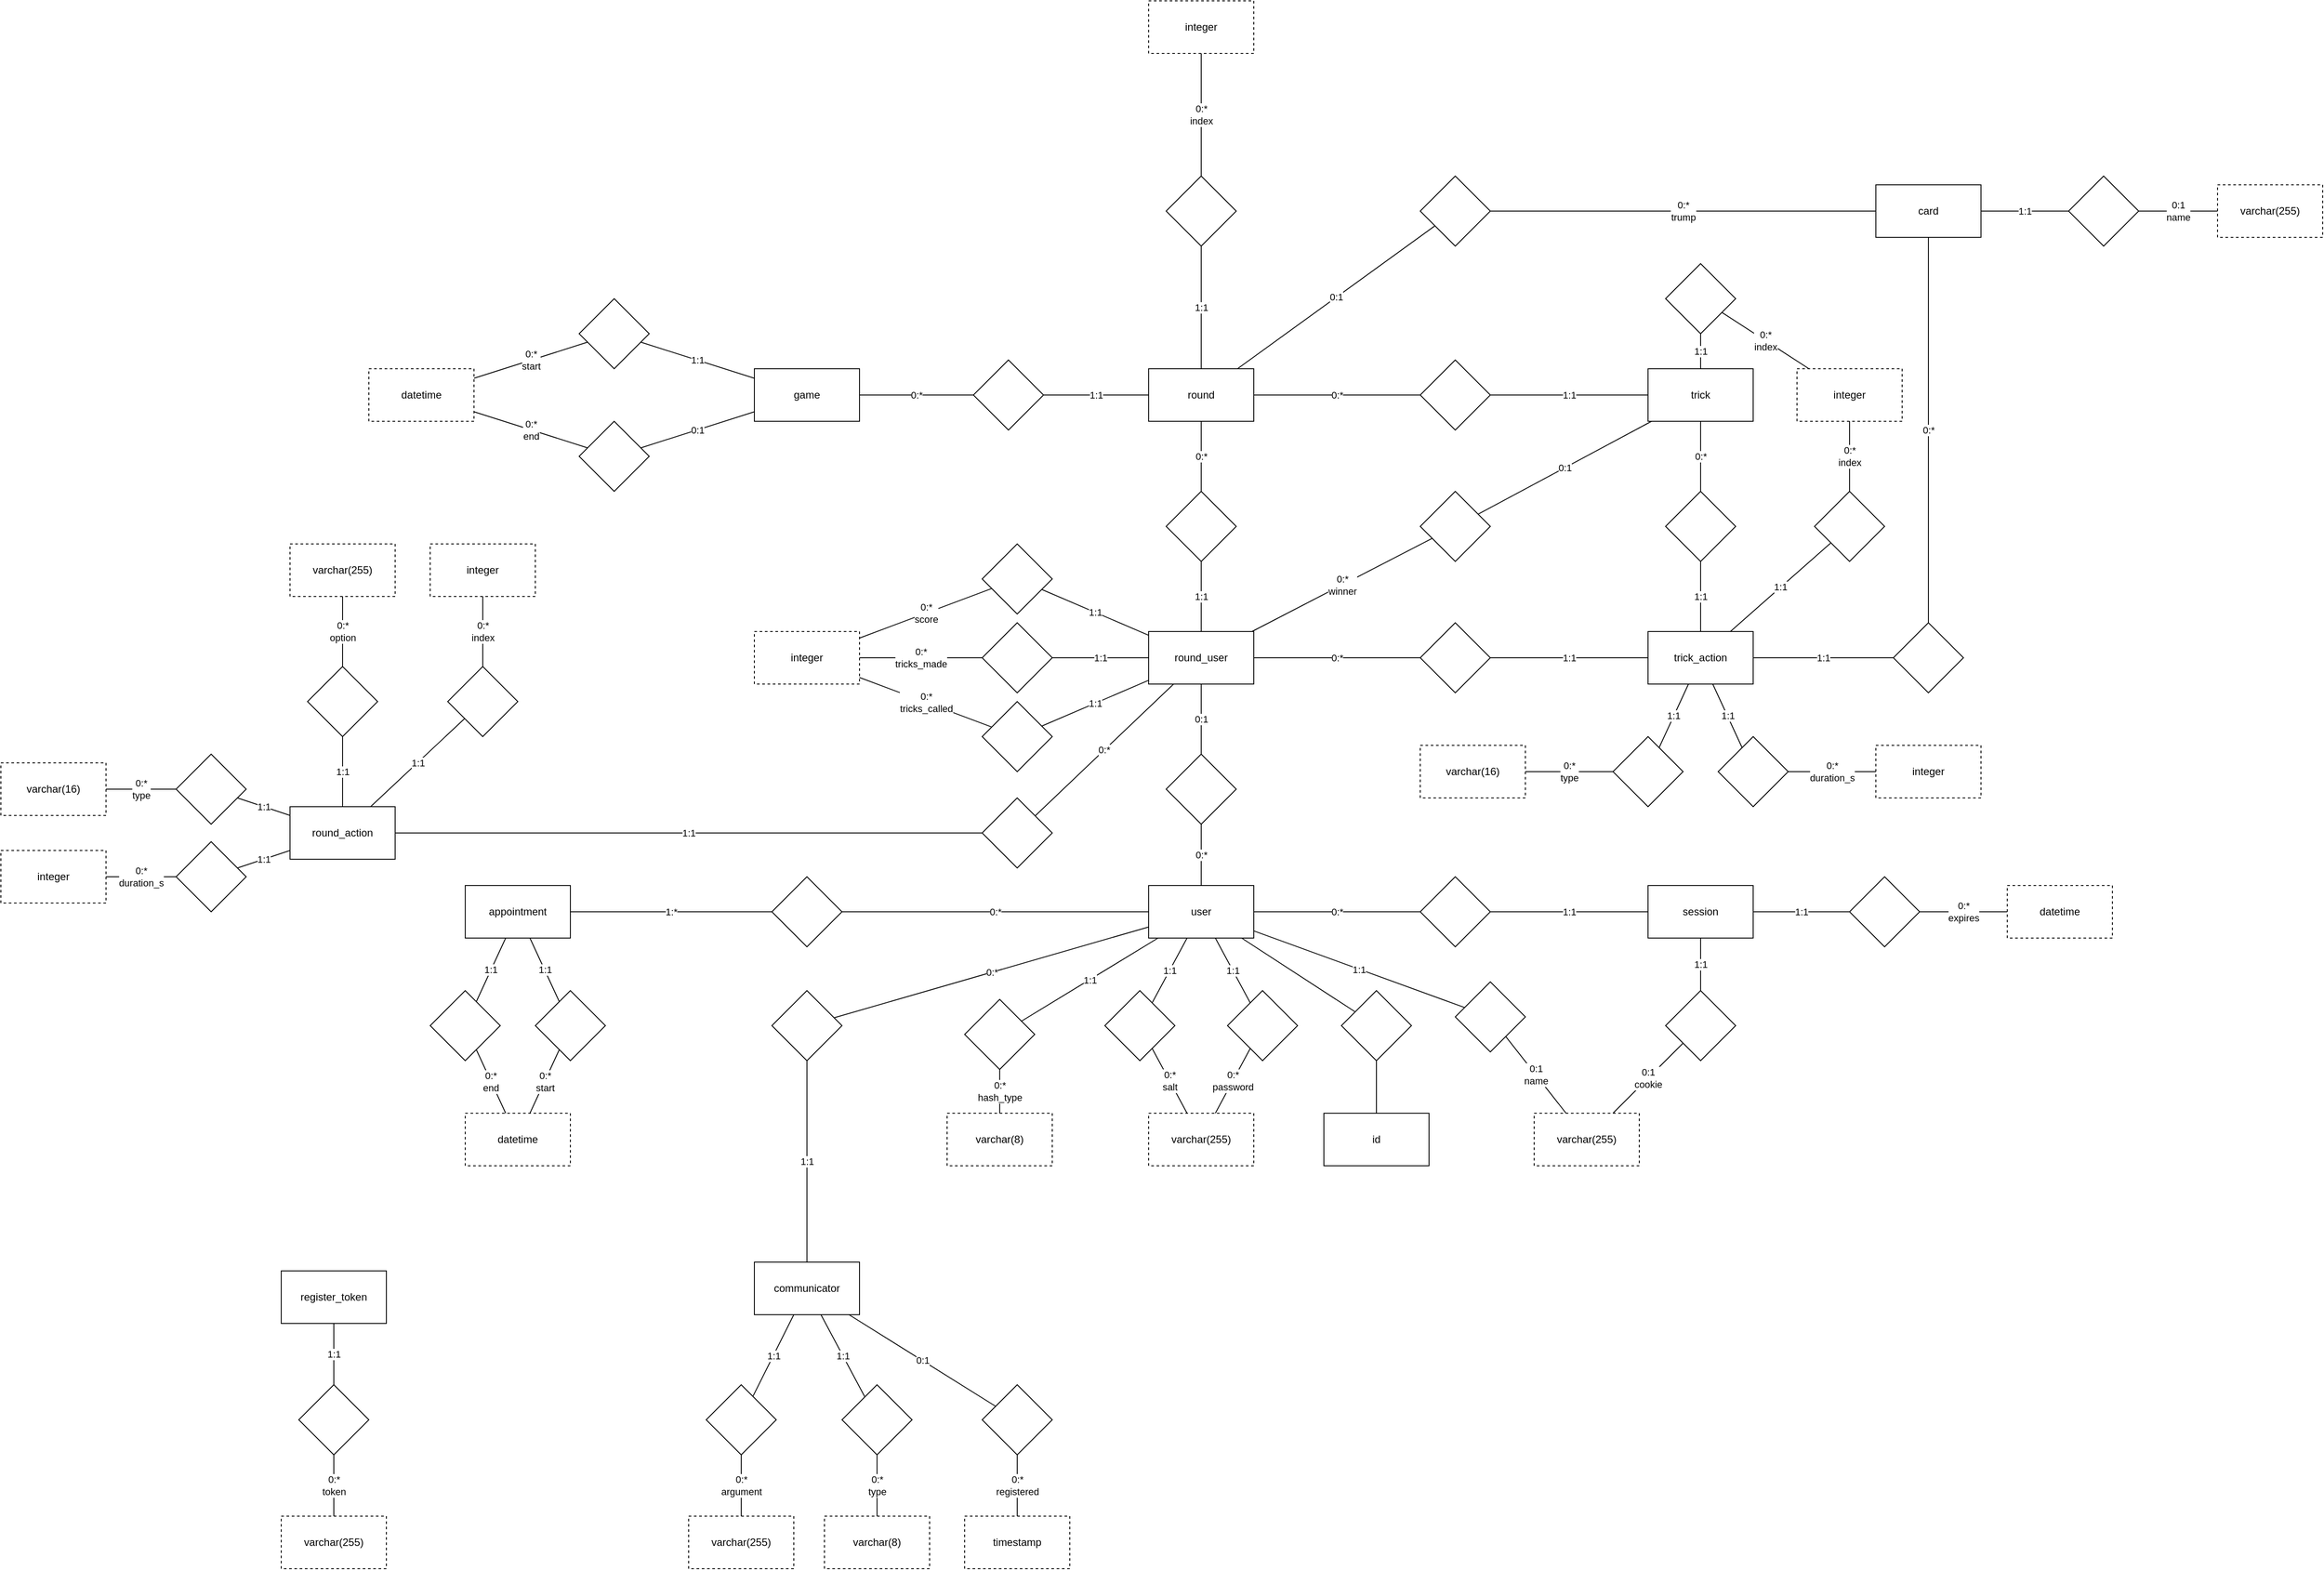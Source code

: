 <mxfile version="14.7.0" type="device"><diagram id="gLV2k05QWt9uDm-RTJr3" name="Page-1"><mxGraphModel dx="3122" dy="1945" grid="1" gridSize="10" guides="1" tooltips="1" connect="1" arrows="1" fold="1" page="1" pageScale="1" pageWidth="850" pageHeight="1100" math="0" shadow="0"><root><mxCell id="0"/><mxCell id="1" parent="0"/><mxCell id="MP7L0whJJJM2rDR0K417-1" value="user" style="rounded=0;whiteSpace=wrap;html=1;" parent="1" vertex="1"><mxGeometry x="100" y="200" width="120" height="60" as="geometry"/></mxCell><mxCell id="MP7L0whJJJM2rDR0K417-2" value="id" style="rounded=0;whiteSpace=wrap;html=1;" parent="1" vertex="1"><mxGeometry x="300" y="460" width="120" height="60" as="geometry"/></mxCell><mxCell id="MP7L0whJJJM2rDR0K417-4" style="rounded=0;orthogonalLoop=1;jettySize=auto;html=1;endArrow=none;endFill=0;" parent="1" source="MP7L0whJJJM2rDR0K417-3" target="MP7L0whJJJM2rDR0K417-1" edge="1"><mxGeometry relative="1" as="geometry"/></mxCell><mxCell id="MP7L0whJJJM2rDR0K417-5" style="edgeStyle=none;rounded=0;orthogonalLoop=1;jettySize=auto;html=1;endArrow=none;endFill=0;" parent="1" source="MP7L0whJJJM2rDR0K417-3" target="MP7L0whJJJM2rDR0K417-2" edge="1"><mxGeometry relative="1" as="geometry"/></mxCell><mxCell id="MP7L0whJJJM2rDR0K417-3" value="" style="rhombus;whiteSpace=wrap;html=1;" parent="1" vertex="1"><mxGeometry x="320" y="320" width="80" height="80" as="geometry"/></mxCell><mxCell id="MP7L0whJJJM2rDR0K417-6" value="varchar(255)" style="rounded=0;whiteSpace=wrap;html=1;dashed=1;" parent="1" vertex="1"><mxGeometry x="540" y="460" width="120" height="60" as="geometry"/></mxCell><mxCell id="MP7L0whJJJM2rDR0K417-8" value="1:1" style="edgeStyle=none;rounded=0;orthogonalLoop=1;jettySize=auto;html=1;endArrow=none;endFill=0;" parent="1" source="MP7L0whJJJM2rDR0K417-7" target="MP7L0whJJJM2rDR0K417-1" edge="1"><mxGeometry relative="1" as="geometry"/></mxCell><mxCell id="MP7L0whJJJM2rDR0K417-9" value="0:1&lt;br&gt;name" style="edgeStyle=none;rounded=0;orthogonalLoop=1;jettySize=auto;html=1;endArrow=none;endFill=0;" parent="1" source="MP7L0whJJJM2rDR0K417-7" target="MP7L0whJJJM2rDR0K417-6" edge="1"><mxGeometry relative="1" as="geometry"/></mxCell><mxCell id="MP7L0whJJJM2rDR0K417-7" value="" style="rhombus;whiteSpace=wrap;html=1;" parent="1" vertex="1"><mxGeometry x="450" y="310" width="80" height="80" as="geometry"/></mxCell><mxCell id="MP7L0whJJJM2rDR0K417-16" value="0:*&lt;br&gt;salt" style="edgeStyle=none;rounded=0;orthogonalLoop=1;jettySize=auto;html=1;endArrow=none;endFill=0;" parent="1" source="MP7L0whJJJM2rDR0K417-12" target="MP7L0whJJJM2rDR0K417-14" edge="1"><mxGeometry relative="1" as="geometry"/></mxCell><mxCell id="MP7L0whJJJM2rDR0K417-17" value="1:1" style="edgeStyle=none;rounded=0;orthogonalLoop=1;jettySize=auto;html=1;endArrow=none;endFill=0;" parent="1" source="MP7L0whJJJM2rDR0K417-12" target="MP7L0whJJJM2rDR0K417-1" edge="1"><mxGeometry relative="1" as="geometry"/></mxCell><mxCell id="MP7L0whJJJM2rDR0K417-12" value="" style="rhombus;whiteSpace=wrap;html=1;" parent="1" vertex="1"><mxGeometry x="50" y="320" width="80" height="80" as="geometry"/></mxCell><mxCell id="MP7L0whJJJM2rDR0K417-15" value="0:*&lt;br&gt;password" style="edgeStyle=none;rounded=0;orthogonalLoop=1;jettySize=auto;html=1;endArrow=none;endFill=0;" parent="1" source="MP7L0whJJJM2rDR0K417-13" target="MP7L0whJJJM2rDR0K417-14" edge="1"><mxGeometry relative="1" as="geometry"/></mxCell><mxCell id="MP7L0whJJJM2rDR0K417-19" value="1:1" style="edgeStyle=none;rounded=0;orthogonalLoop=1;jettySize=auto;html=1;endArrow=none;endFill=0;" parent="1" source="MP7L0whJJJM2rDR0K417-13" target="MP7L0whJJJM2rDR0K417-1" edge="1"><mxGeometry relative="1" as="geometry"/></mxCell><mxCell id="MP7L0whJJJM2rDR0K417-13" value="" style="rhombus;whiteSpace=wrap;html=1;" parent="1" vertex="1"><mxGeometry x="190" y="320" width="80" height="80" as="geometry"/></mxCell><mxCell id="MP7L0whJJJM2rDR0K417-14" value="varchar(255)" style="rounded=0;whiteSpace=wrap;html=1;dashed=1;" parent="1" vertex="1"><mxGeometry x="100" y="460" width="120" height="60" as="geometry"/></mxCell><mxCell id="MP7L0whJJJM2rDR0K417-20" value="varchar(8)" style="rounded=0;whiteSpace=wrap;html=1;dashed=1;" parent="1" vertex="1"><mxGeometry x="-130" y="460" width="120" height="60" as="geometry"/></mxCell><mxCell id="MP7L0whJJJM2rDR0K417-22" value="1:1" style="edgeStyle=none;rounded=0;orthogonalLoop=1;jettySize=auto;html=1;endArrow=none;endFill=0;" parent="1" source="MP7L0whJJJM2rDR0K417-21" target="MP7L0whJJJM2rDR0K417-1" edge="1"><mxGeometry relative="1" as="geometry"/></mxCell><mxCell id="MP7L0whJJJM2rDR0K417-23" value="0:*&lt;br&gt;hash_type" style="edgeStyle=none;rounded=0;orthogonalLoop=1;jettySize=auto;html=1;endArrow=none;endFill=0;" parent="1" source="MP7L0whJJJM2rDR0K417-21" target="MP7L0whJJJM2rDR0K417-20" edge="1"><mxGeometry relative="1" as="geometry"/></mxCell><mxCell id="MP7L0whJJJM2rDR0K417-21" value="" style="rhombus;whiteSpace=wrap;html=1;" parent="1" vertex="1"><mxGeometry x="-110" y="330" width="80" height="80" as="geometry"/></mxCell><mxCell id="MP7L0whJJJM2rDR0K417-24" value="session" style="rounded=0;whiteSpace=wrap;html=1;" parent="1" vertex="1"><mxGeometry x="670" y="200" width="120" height="60" as="geometry"/></mxCell><mxCell id="MP7L0whJJJM2rDR0K417-27" value="0:1&lt;br&gt;cookie" style="edgeStyle=none;rounded=0;orthogonalLoop=1;jettySize=auto;html=1;endArrow=none;endFill=0;" parent="1" source="MP7L0whJJJM2rDR0K417-26" target="MP7L0whJJJM2rDR0K417-6" edge="1"><mxGeometry relative="1" as="geometry"><mxPoint x="730" y="460" as="targetPoint"/></mxGeometry></mxCell><mxCell id="MP7L0whJJJM2rDR0K417-28" value="1:1" style="edgeStyle=none;rounded=0;orthogonalLoop=1;jettySize=auto;html=1;endArrow=none;endFill=0;" parent="1" source="MP7L0whJJJM2rDR0K417-26" target="MP7L0whJJJM2rDR0K417-24" edge="1"><mxGeometry relative="1" as="geometry"/></mxCell><mxCell id="MP7L0whJJJM2rDR0K417-26" value="" style="rhombus;whiteSpace=wrap;html=1;" parent="1" vertex="1"><mxGeometry x="690" y="320" width="80" height="80" as="geometry"/></mxCell><mxCell id="MP7L0whJJJM2rDR0K417-30" value="1:1" style="edgeStyle=none;rounded=0;orthogonalLoop=1;jettySize=auto;html=1;endArrow=none;endFill=0;" parent="1" source="MP7L0whJJJM2rDR0K417-29" target="MP7L0whJJJM2rDR0K417-24" edge="1"><mxGeometry relative="1" as="geometry"/></mxCell><mxCell id="MP7L0whJJJM2rDR0K417-31" value="0:*" style="edgeStyle=none;rounded=0;orthogonalLoop=1;jettySize=auto;html=1;endArrow=none;endFill=0;" parent="1" source="MP7L0whJJJM2rDR0K417-29" target="MP7L0whJJJM2rDR0K417-1" edge="1"><mxGeometry relative="1" as="geometry"/></mxCell><mxCell id="MP7L0whJJJM2rDR0K417-29" value="" style="rhombus;whiteSpace=wrap;html=1;" parent="1" vertex="1"><mxGeometry x="410" y="190" width="80" height="80" as="geometry"/></mxCell><mxCell id="MP7L0whJJJM2rDR0K417-32" value="datetime" style="rounded=0;whiteSpace=wrap;html=1;dashed=1;" parent="1" vertex="1"><mxGeometry x="1080" y="200" width="120" height="60" as="geometry"/></mxCell><mxCell id="MP7L0whJJJM2rDR0K417-34" value="0:*&lt;br&gt;expires" style="edgeStyle=none;rounded=0;orthogonalLoop=1;jettySize=auto;html=1;endArrow=none;endFill=0;" parent="1" source="MP7L0whJJJM2rDR0K417-33" target="MP7L0whJJJM2rDR0K417-32" edge="1"><mxGeometry relative="1" as="geometry"/></mxCell><mxCell id="MP7L0whJJJM2rDR0K417-35" value="1:1" style="edgeStyle=none;rounded=0;orthogonalLoop=1;jettySize=auto;html=1;endArrow=none;endFill=0;" parent="1" source="MP7L0whJJJM2rDR0K417-33" target="MP7L0whJJJM2rDR0K417-24" edge="1"><mxGeometry relative="1" as="geometry"/></mxCell><mxCell id="MP7L0whJJJM2rDR0K417-33" value="" style="rhombus;whiteSpace=wrap;html=1;" parent="1" vertex="1"><mxGeometry x="900" y="190" width="80" height="80" as="geometry"/></mxCell><mxCell id="MP7L0whJJJM2rDR0K417-38" value="game" style="rounded=0;whiteSpace=wrap;html=1;" parent="1" vertex="1"><mxGeometry x="-350" y="-390" width="120" height="60" as="geometry"/></mxCell><mxCell id="MP7L0whJJJM2rDR0K417-60" value="0:1" style="edgeStyle=none;rounded=0;orthogonalLoop=1;jettySize=auto;html=1;endArrow=none;endFill=0;" parent="1" source="MP7L0whJJJM2rDR0K417-40" target="MP7L0whJJJM2rDR0K417-59" edge="1"><mxGeometry relative="1" as="geometry"><mxPoint x="870" y="-420" as="sourcePoint"/></mxGeometry></mxCell><mxCell id="MP7L0whJJJM2rDR0K417-40" value="round" style="rounded=0;whiteSpace=wrap;html=1;" parent="1" vertex="1"><mxGeometry x="100" y="-390" width="120" height="60" as="geometry"/></mxCell><mxCell id="MP7L0whJJJM2rDR0K417-45" value="0:*" style="edgeStyle=none;rounded=0;orthogonalLoop=1;jettySize=auto;html=1;endArrow=none;endFill=0;" parent="1" source="MP7L0whJJJM2rDR0K417-41" target="MP7L0whJJJM2rDR0K417-62" edge="1"><mxGeometry relative="1" as="geometry"/></mxCell><mxCell id="MP7L0whJJJM2rDR0K417-41" value="" style="rhombus;whiteSpace=wrap;html=1;" parent="1" vertex="1"><mxGeometry x="410" y="-100" width="80" height="80" as="geometry"/></mxCell><mxCell id="MP7L0whJJJM2rDR0K417-44" value="1:1" style="edgeStyle=none;rounded=0;orthogonalLoop=1;jettySize=auto;html=1;endArrow=none;endFill=0;" parent="1" source="MP7L0whJJJM2rDR0K417-42" target="MP7L0whJJJM2rDR0K417-41" edge="1"><mxGeometry relative="1" as="geometry"/></mxCell><mxCell id="MP7L0whJJJM2rDR0K417-107" value="1:1" style="edgeStyle=none;rounded=0;orthogonalLoop=1;jettySize=auto;html=1;endArrow=none;endFill=0;" parent="1" source="MP7L0whJJJM2rDR0K417-42" target="MP7L0whJJJM2rDR0K417-105" edge="1"><mxGeometry relative="1" as="geometry"/></mxCell><mxCell id="MP7L0whJJJM2rDR0K417-42" value="trick_action" style="rounded=0;whiteSpace=wrap;html=1;" parent="1" vertex="1"><mxGeometry x="670" y="-90" width="120" height="60" as="geometry"/></mxCell><mxCell id="MP7L0whJJJM2rDR0K417-48" value="card" style="rounded=0;whiteSpace=wrap;html=1;" parent="1" vertex="1"><mxGeometry x="930" y="-600" width="120" height="60" as="geometry"/></mxCell><mxCell id="MP7L0whJJJM2rDR0K417-50" value="0:*&lt;br&gt;" style="edgeStyle=none;rounded=0;orthogonalLoop=1;jettySize=auto;html=1;endArrow=none;endFill=0;" parent="1" source="MP7L0whJJJM2rDR0K417-49" target="MP7L0whJJJM2rDR0K417-48" edge="1"><mxGeometry relative="1" as="geometry"/></mxCell><mxCell id="MP7L0whJJJM2rDR0K417-51" value="1:1" style="edgeStyle=none;rounded=0;orthogonalLoop=1;jettySize=auto;html=1;endArrow=none;endFill=0;" parent="1" source="MP7L0whJJJM2rDR0K417-49" target="MP7L0whJJJM2rDR0K417-42" edge="1"><mxGeometry relative="1" as="geometry"/></mxCell><mxCell id="MP7L0whJJJM2rDR0K417-49" value="" style="rhombus;whiteSpace=wrap;html=1;" parent="1" vertex="1"><mxGeometry x="950" y="-100" width="80" height="80" as="geometry"/></mxCell><mxCell id="MP7L0whJJJM2rDR0K417-55" value="1:1" style="edgeStyle=none;rounded=0;orthogonalLoop=1;jettySize=auto;html=1;endArrow=none;endFill=0;" parent="1" source="MP7L0whJJJM2rDR0K417-52" target="MP7L0whJJJM2rDR0K417-42" edge="1"><mxGeometry relative="1" as="geometry"/></mxCell><mxCell id="MP7L0whJJJM2rDR0K417-52" value="" style="rhombus;whiteSpace=wrap;html=1;" parent="1" vertex="1"><mxGeometry x="860" y="-250" width="80" height="80" as="geometry"/></mxCell><mxCell id="MP7L0whJJJM2rDR0K417-54" value="0:*&lt;br&gt;index" style="edgeStyle=none;rounded=0;orthogonalLoop=1;jettySize=auto;html=1;endArrow=none;endFill=0;" parent="1" source="MP7L0whJJJM2rDR0K417-53" target="MP7L0whJJJM2rDR0K417-52" edge="1"><mxGeometry relative="1" as="geometry"/></mxCell><mxCell id="MP7L0whJJJM2rDR0K417-81" value="0:*&lt;br&gt;index" style="edgeStyle=none;rounded=0;orthogonalLoop=1;jettySize=auto;html=1;endArrow=none;endFill=0;" parent="1" source="MP7L0whJJJM2rDR0K417-53" target="MP7L0whJJJM2rDR0K417-80" edge="1"><mxGeometry relative="1" as="geometry"/></mxCell><mxCell id="MP7L0whJJJM2rDR0K417-53" value="integer" style="rounded=0;whiteSpace=wrap;html=1;dashed=1;" parent="1" vertex="1"><mxGeometry x="840" y="-390" width="120" height="60" as="geometry"/></mxCell><mxCell id="MP7L0whJJJM2rDR0K417-57" value="1:1" style="edgeStyle=none;rounded=0;orthogonalLoop=1;jettySize=auto;html=1;endArrow=none;endFill=0;" parent="1" source="MP7L0whJJJM2rDR0K417-56" target="MP7L0whJJJM2rDR0K417-40" edge="1"><mxGeometry relative="1" as="geometry"/></mxCell><mxCell id="MP7L0whJJJM2rDR0K417-58" value="0:*" style="edgeStyle=none;rounded=0;orthogonalLoop=1;jettySize=auto;html=1;endArrow=none;endFill=0;" parent="1" source="MP7L0whJJJM2rDR0K417-56" target="MP7L0whJJJM2rDR0K417-38" edge="1"><mxGeometry relative="1" as="geometry"/></mxCell><mxCell id="MP7L0whJJJM2rDR0K417-56" value="" style="rhombus;whiteSpace=wrap;html=1;" parent="1" vertex="1"><mxGeometry x="-100" y="-400" width="80" height="80" as="geometry"/></mxCell><mxCell id="MP7L0whJJJM2rDR0K417-61" value="0:*&lt;br&gt;trump" style="edgeStyle=none;rounded=0;orthogonalLoop=1;jettySize=auto;html=1;endArrow=none;endFill=0;" parent="1" source="MP7L0whJJJM2rDR0K417-59" target="MP7L0whJJJM2rDR0K417-48" edge="1"><mxGeometry relative="1" as="geometry"/></mxCell><mxCell id="MP7L0whJJJM2rDR0K417-59" value="" style="rhombus;whiteSpace=wrap;html=1;" parent="1" vertex="1"><mxGeometry x="410" y="-610" width="80" height="80" as="geometry"/></mxCell><mxCell id="MP7L0whJJJM2rDR0K417-62" value="round_user" style="rounded=0;whiteSpace=wrap;html=1;" parent="1" vertex="1"><mxGeometry x="100" y="-90" width="120" height="60" as="geometry"/></mxCell><mxCell id="MP7L0whJJJM2rDR0K417-64" value="0:*" style="edgeStyle=none;rounded=0;orthogonalLoop=1;jettySize=auto;html=1;endArrow=none;endFill=0;" parent="1" source="MP7L0whJJJM2rDR0K417-63" target="MP7L0whJJJM2rDR0K417-1" edge="1"><mxGeometry relative="1" as="geometry"/></mxCell><mxCell id="MP7L0whJJJM2rDR0K417-65" value="0:1" style="edgeStyle=none;rounded=0;orthogonalLoop=1;jettySize=auto;html=1;endArrow=none;endFill=0;" parent="1" source="MP7L0whJJJM2rDR0K417-63" target="MP7L0whJJJM2rDR0K417-62" edge="1"><mxGeometry relative="1" as="geometry"/></mxCell><mxCell id="MP7L0whJJJM2rDR0K417-63" value="" style="rhombus;whiteSpace=wrap;html=1;" parent="1" vertex="1"><mxGeometry x="120" y="50" width="80" height="80" as="geometry"/></mxCell><mxCell id="MP7L0whJJJM2rDR0K417-67" value="0:*" style="edgeStyle=none;rounded=0;orthogonalLoop=1;jettySize=auto;html=1;endArrow=none;endFill=0;" parent="1" source="MP7L0whJJJM2rDR0K417-66" target="MP7L0whJJJM2rDR0K417-40" edge="1"><mxGeometry relative="1" as="geometry"/></mxCell><mxCell id="MP7L0whJJJM2rDR0K417-68" value="1:1" style="edgeStyle=none;rounded=0;orthogonalLoop=1;jettySize=auto;html=1;endArrow=none;endFill=0;" parent="1" source="MP7L0whJJJM2rDR0K417-66" target="MP7L0whJJJM2rDR0K417-62" edge="1"><mxGeometry relative="1" as="geometry"/></mxCell><mxCell id="MP7L0whJJJM2rDR0K417-66" value="" style="rhombus;whiteSpace=wrap;html=1;" parent="1" vertex="1"><mxGeometry x="120" y="-250" width="80" height="80" as="geometry"/></mxCell><mxCell id="MP7L0whJJJM2rDR0K417-69" value="integer" style="rounded=0;whiteSpace=wrap;html=1;dashed=1;" parent="1" vertex="1"><mxGeometry x="-350" y="-90" width="120" height="60" as="geometry"/></mxCell><mxCell id="MP7L0whJJJM2rDR0K417-71" value="1:1" style="edgeStyle=none;rounded=0;orthogonalLoop=1;jettySize=auto;html=1;endArrow=none;endFill=0;" parent="1" source="MP7L0whJJJM2rDR0K417-70" target="MP7L0whJJJM2rDR0K417-62" edge="1"><mxGeometry relative="1" as="geometry"/></mxCell><mxCell id="MP7L0whJJJM2rDR0K417-72" value="0:*&lt;br&gt;score" style="edgeStyle=none;rounded=0;orthogonalLoop=1;jettySize=auto;html=1;endArrow=none;endFill=0;" parent="1" source="MP7L0whJJJM2rDR0K417-70" target="MP7L0whJJJM2rDR0K417-69" edge="1"><mxGeometry relative="1" as="geometry"/></mxCell><mxCell id="MP7L0whJJJM2rDR0K417-70" value="" style="rhombus;whiteSpace=wrap;html=1;" parent="1" vertex="1"><mxGeometry x="-90" y="-190" width="80" height="80" as="geometry"/></mxCell><mxCell id="MP7L0whJJJM2rDR0K417-78" value="0:*" style="edgeStyle=none;rounded=0;orthogonalLoop=1;jettySize=auto;html=1;endArrow=none;endFill=0;" parent="1" source="MP7L0whJJJM2rDR0K417-73" target="MP7L0whJJJM2rDR0K417-74" edge="1"><mxGeometry relative="1" as="geometry"/></mxCell><mxCell id="MP7L0whJJJM2rDR0K417-73" value="trick" style="rounded=0;whiteSpace=wrap;html=1;" parent="1" vertex="1"><mxGeometry x="670" y="-390" width="120" height="60" as="geometry"/></mxCell><mxCell id="MP7L0whJJJM2rDR0K417-79" value="1:1" style="edgeStyle=none;rounded=0;orthogonalLoop=1;jettySize=auto;html=1;endArrow=none;endFill=0;" parent="1" source="MP7L0whJJJM2rDR0K417-74" target="MP7L0whJJJM2rDR0K417-42" edge="1"><mxGeometry relative="1" as="geometry"/></mxCell><mxCell id="MP7L0whJJJM2rDR0K417-74" value="" style="rhombus;whiteSpace=wrap;html=1;" parent="1" vertex="1"><mxGeometry x="690" y="-250" width="80" height="80" as="geometry"/></mxCell><mxCell id="MP7L0whJJJM2rDR0K417-76" value="1:1" style="edgeStyle=none;rounded=0;orthogonalLoop=1;jettySize=auto;html=1;endArrow=none;endFill=0;" parent="1" source="MP7L0whJJJM2rDR0K417-75" target="MP7L0whJJJM2rDR0K417-73" edge="1"><mxGeometry relative="1" as="geometry"/></mxCell><mxCell id="MP7L0whJJJM2rDR0K417-77" value="0:*" style="edgeStyle=none;rounded=0;orthogonalLoop=1;jettySize=auto;html=1;endArrow=none;endFill=0;" parent="1" source="MP7L0whJJJM2rDR0K417-75" target="MP7L0whJJJM2rDR0K417-40" edge="1"><mxGeometry relative="1" as="geometry"/></mxCell><mxCell id="MP7L0whJJJM2rDR0K417-75" value="" style="rhombus;whiteSpace=wrap;html=1;" parent="1" vertex="1"><mxGeometry x="410" y="-400" width="80" height="80" as="geometry"/></mxCell><mxCell id="MP7L0whJJJM2rDR0K417-82" value="1:1" style="edgeStyle=none;rounded=0;orthogonalLoop=1;jettySize=auto;html=1;endArrow=none;endFill=0;" parent="1" source="MP7L0whJJJM2rDR0K417-80" target="MP7L0whJJJM2rDR0K417-73" edge="1"><mxGeometry relative="1" as="geometry"/></mxCell><mxCell id="MP7L0whJJJM2rDR0K417-80" value="" style="rhombus;whiteSpace=wrap;html=1;" parent="1" vertex="1"><mxGeometry x="690" y="-510" width="80" height="80" as="geometry"/></mxCell><mxCell id="MP7L0whJJJM2rDR0K417-86" value="1:1" style="edgeStyle=none;rounded=0;orthogonalLoop=1;jettySize=auto;html=1;endArrow=none;endFill=0;" parent="1" source="MP7L0whJJJM2rDR0K417-83" target="MP7L0whJJJM2rDR0K417-40" edge="1"><mxGeometry relative="1" as="geometry"/></mxCell><mxCell id="MP7L0whJJJM2rDR0K417-83" value="" style="rhombus;whiteSpace=wrap;html=1;" parent="1" vertex="1"><mxGeometry x="120" y="-610" width="80" height="80" as="geometry"/></mxCell><mxCell id="MP7L0whJJJM2rDR0K417-85" value="0:*&lt;br&gt;index" style="edgeStyle=none;rounded=0;orthogonalLoop=1;jettySize=auto;html=1;endArrow=none;endFill=0;" parent="1" source="MP7L0whJJJM2rDR0K417-84" target="MP7L0whJJJM2rDR0K417-83" edge="1"><mxGeometry relative="1" as="geometry"/></mxCell><mxCell id="MP7L0whJJJM2rDR0K417-84" value="integer" style="rounded=0;whiteSpace=wrap;html=1;dashed=1;" parent="1" vertex="1"><mxGeometry x="100" y="-810" width="120" height="60" as="geometry"/></mxCell><mxCell id="MP7L0whJJJM2rDR0K417-88" value="0:1" style="edgeStyle=none;rounded=0;orthogonalLoop=1;jettySize=auto;html=1;endArrow=none;endFill=0;" parent="1" source="MP7L0whJJJM2rDR0K417-87" target="MP7L0whJJJM2rDR0K417-73" edge="1"><mxGeometry relative="1" as="geometry"/></mxCell><mxCell id="MP7L0whJJJM2rDR0K417-89" value="0:*&lt;br&gt;winner" style="edgeStyle=none;rounded=0;orthogonalLoop=1;jettySize=auto;html=1;endArrow=none;endFill=0;" parent="1" source="MP7L0whJJJM2rDR0K417-87" target="MP7L0whJJJM2rDR0K417-62" edge="1"><mxGeometry relative="1" as="geometry"/></mxCell><mxCell id="MP7L0whJJJM2rDR0K417-87" value="" style="rhombus;whiteSpace=wrap;html=1;" parent="1" vertex="1"><mxGeometry x="410" y="-250" width="80" height="80" as="geometry"/></mxCell><mxCell id="MP7L0whJJJM2rDR0K417-90" value="appointment" style="rounded=0;whiteSpace=wrap;html=1;" parent="1" vertex="1"><mxGeometry x="-680" y="200" width="120" height="60" as="geometry"/></mxCell><mxCell id="MP7L0whJJJM2rDR0K417-92" value="0:*" style="edgeStyle=none;rounded=0;orthogonalLoop=1;jettySize=auto;html=1;endArrow=none;endFill=0;" parent="1" source="MP7L0whJJJM2rDR0K417-91" target="MP7L0whJJJM2rDR0K417-1" edge="1"><mxGeometry relative="1" as="geometry"/></mxCell><mxCell id="MP7L0whJJJM2rDR0K417-93" value="1:*" style="edgeStyle=none;rounded=0;orthogonalLoop=1;jettySize=auto;html=1;endArrow=none;endFill=0;" parent="1" source="MP7L0whJJJM2rDR0K417-91" target="MP7L0whJJJM2rDR0K417-90" edge="1"><mxGeometry relative="1" as="geometry"/></mxCell><mxCell id="MP7L0whJJJM2rDR0K417-91" value="" style="rhombus;whiteSpace=wrap;html=1;" parent="1" vertex="1"><mxGeometry x="-330" y="190" width="80" height="80" as="geometry"/></mxCell><mxCell id="MP7L0whJJJM2rDR0K417-97" value="1:1" style="edgeStyle=none;rounded=0;orthogonalLoop=1;jettySize=auto;html=1;endArrow=none;endFill=0;" parent="1" source="MP7L0whJJJM2rDR0K417-94" target="MP7L0whJJJM2rDR0K417-90" edge="1"><mxGeometry relative="1" as="geometry"/></mxCell><mxCell id="MP7L0whJJJM2rDR0K417-99" value="0:*&lt;br&gt;start" style="edgeStyle=none;rounded=0;orthogonalLoop=1;jettySize=auto;html=1;endArrow=none;endFill=0;" parent="1" source="MP7L0whJJJM2rDR0K417-94" target="MP7L0whJJJM2rDR0K417-96" edge="1"><mxGeometry relative="1" as="geometry"/></mxCell><mxCell id="MP7L0whJJJM2rDR0K417-94" value="" style="rhombus;whiteSpace=wrap;html=1;" parent="1" vertex="1"><mxGeometry x="-600" y="320" width="80" height="80" as="geometry"/></mxCell><mxCell id="MP7L0whJJJM2rDR0K417-96" value="datetime" style="rounded=0;whiteSpace=wrap;html=1;dashed=1;" parent="1" vertex="1"><mxGeometry x="-680" y="460" width="120" height="60" as="geometry"/></mxCell><mxCell id="MP7L0whJJJM2rDR0K417-104" value="1:1" style="edgeStyle=none;rounded=0;orthogonalLoop=1;jettySize=auto;html=1;endArrow=none;endFill=0;" parent="1" source="MP7L0whJJJM2rDR0K417-101" target="MP7L0whJJJM2rDR0K417-38" edge="1"><mxGeometry relative="1" as="geometry"/></mxCell><mxCell id="MP7L0whJJJM2rDR0K417-101" value="" style="rhombus;whiteSpace=wrap;html=1;" parent="1" vertex="1"><mxGeometry x="-550" y="-470" width="80" height="80" as="geometry"/></mxCell><mxCell id="MP7L0whJJJM2rDR0K417-103" value="0:*&lt;br&gt;start" style="edgeStyle=none;rounded=0;orthogonalLoop=1;jettySize=auto;html=1;endArrow=none;endFill=0;" parent="1" source="MP7L0whJJJM2rDR0K417-102" target="MP7L0whJJJM2rDR0K417-101" edge="1"><mxGeometry relative="1" as="geometry"/></mxCell><mxCell id="MP7L0whJJJM2rDR0K417-102" value="datetime" style="rounded=0;whiteSpace=wrap;html=1;dashed=1;" parent="1" vertex="1"><mxGeometry x="-790" y="-390" width="120" height="60" as="geometry"/></mxCell><mxCell id="MP7L0whJJJM2rDR0K417-108" value="0:*&lt;br&gt;duration_s" style="edgeStyle=none;rounded=0;orthogonalLoop=1;jettySize=auto;html=1;endArrow=none;endFill=0;" parent="1" source="MP7L0whJJJM2rDR0K417-105" target="MP7L0whJJJM2rDR0K417-106" edge="1"><mxGeometry relative="1" as="geometry"/></mxCell><mxCell id="MP7L0whJJJM2rDR0K417-105" value="" style="rhombus;whiteSpace=wrap;html=1;" parent="1" vertex="1"><mxGeometry x="750" y="30" width="80" height="80" as="geometry"/></mxCell><mxCell id="MP7L0whJJJM2rDR0K417-106" value="integer" style="rounded=0;whiteSpace=wrap;html=1;dashed=1;" parent="1" vertex="1"><mxGeometry x="930" y="40" width="120" height="60" as="geometry"/></mxCell><mxCell id="MP7L0whJJJM2rDR0K417-110" value="0:1" style="edgeStyle=none;rounded=0;orthogonalLoop=1;jettySize=auto;html=1;endArrow=none;endFill=0;" parent="1" source="MP7L0whJJJM2rDR0K417-109" target="MP7L0whJJJM2rDR0K417-38" edge="1"><mxGeometry relative="1" as="geometry"/></mxCell><mxCell id="MP7L0whJJJM2rDR0K417-111" value="0:*&lt;br&gt;end" style="edgeStyle=none;rounded=0;orthogonalLoop=1;jettySize=auto;html=1;endArrow=none;endFill=0;" parent="1" source="MP7L0whJJJM2rDR0K417-109" target="MP7L0whJJJM2rDR0K417-102" edge="1"><mxGeometry relative="1" as="geometry"/></mxCell><mxCell id="MP7L0whJJJM2rDR0K417-109" value="" style="rhombus;whiteSpace=wrap;html=1;" parent="1" vertex="1"><mxGeometry x="-550" y="-330" width="80" height="80" as="geometry"/></mxCell><mxCell id="1O2liXlRe_eu8x-NCmrg-1" value="register_token" style="rounded=0;whiteSpace=wrap;html=1;" parent="1" vertex="1"><mxGeometry x="-890" y="640" width="120" height="60" as="geometry"/></mxCell><mxCell id="1O2liXlRe_eu8x-NCmrg-2" value="1:1" style="edgeStyle=none;rounded=0;orthogonalLoop=1;jettySize=auto;html=1;endArrow=none;endFill=0;" parent="1" source="1O2liXlRe_eu8x-NCmrg-4" target="1O2liXlRe_eu8x-NCmrg-1" edge="1"><mxGeometry relative="1" as="geometry"/></mxCell><mxCell id="1O2liXlRe_eu8x-NCmrg-3" value="0:*&lt;br&gt;token" style="edgeStyle=none;rounded=0;orthogonalLoop=1;jettySize=auto;html=1;endArrow=none;endFill=0;" parent="1" source="1O2liXlRe_eu8x-NCmrg-4" target="1O2liXlRe_eu8x-NCmrg-8" edge="1"><mxGeometry relative="1" as="geometry"/></mxCell><mxCell id="1O2liXlRe_eu8x-NCmrg-4" value="" style="rhombus;whiteSpace=wrap;html=1;" parent="1" vertex="1"><mxGeometry x="-870" y="770" width="80" height="80" as="geometry"/></mxCell><mxCell id="1O2liXlRe_eu8x-NCmrg-8" value="varchar(255)" style="rounded=0;whiteSpace=wrap;html=1;dashed=1;" parent="1" vertex="1"><mxGeometry x="-890" y="920" width="120" height="60" as="geometry"/></mxCell><mxCell id="1O2liXlRe_eu8x-NCmrg-12" value="1:1" style="rounded=0;orthogonalLoop=1;jettySize=auto;html=1;endArrow=none;endFill=0;" parent="1" source="1O2liXlRe_eu8x-NCmrg-11" target="MP7L0whJJJM2rDR0K417-62" edge="1"><mxGeometry relative="1" as="geometry"/></mxCell><mxCell id="1O2liXlRe_eu8x-NCmrg-13" value="0:*&lt;br&gt;tricks_made" style="edgeStyle=none;rounded=0;orthogonalLoop=1;jettySize=auto;html=1;endArrow=none;endFill=0;" parent="1" source="1O2liXlRe_eu8x-NCmrg-11" target="MP7L0whJJJM2rDR0K417-69" edge="1"><mxGeometry relative="1" as="geometry"/></mxCell><mxCell id="1O2liXlRe_eu8x-NCmrg-11" value="" style="rhombus;whiteSpace=wrap;html=1;" parent="1" vertex="1"><mxGeometry x="-90" y="-100" width="80" height="80" as="geometry"/></mxCell><mxCell id="1O2liXlRe_eu8x-NCmrg-15" value="1:1" style="edgeStyle=none;rounded=0;orthogonalLoop=1;jettySize=auto;html=1;endArrow=none;endFill=0;" parent="1" source="1O2liXlRe_eu8x-NCmrg-14" target="MP7L0whJJJM2rDR0K417-62" edge="1"><mxGeometry relative="1" as="geometry"/></mxCell><mxCell id="1O2liXlRe_eu8x-NCmrg-16" value="0:*&lt;br&gt;tricks_called" style="edgeStyle=none;rounded=0;orthogonalLoop=1;jettySize=auto;html=1;endArrow=none;endFill=0;" parent="1" source="1O2liXlRe_eu8x-NCmrg-14" target="MP7L0whJJJM2rDR0K417-69" edge="1"><mxGeometry relative="1" as="geometry"/></mxCell><mxCell id="1O2liXlRe_eu8x-NCmrg-14" value="" style="rhombus;whiteSpace=wrap;html=1;" parent="1" vertex="1"><mxGeometry x="-90" y="-10" width="80" height="80" as="geometry"/></mxCell><mxCell id="zAc0-bZYobJI73aAOkVl-1" value="communicator" style="rounded=0;whiteSpace=wrap;html=1;" parent="1" vertex="1"><mxGeometry x="-350" y="630" width="120" height="60" as="geometry"/></mxCell><mxCell id="zAc0-bZYobJI73aAOkVl-3" value="0:*" style="rounded=0;orthogonalLoop=1;jettySize=auto;html=1;endArrow=none;endFill=0;" parent="1" source="zAc0-bZYobJI73aAOkVl-2" target="MP7L0whJJJM2rDR0K417-1" edge="1"><mxGeometry relative="1" as="geometry"/></mxCell><mxCell id="zAc0-bZYobJI73aAOkVl-4" value="1:1" style="edgeStyle=none;rounded=0;orthogonalLoop=1;jettySize=auto;html=1;endArrow=none;endFill=0;" parent="1" source="zAc0-bZYobJI73aAOkVl-2" target="zAc0-bZYobJI73aAOkVl-1" edge="1"><mxGeometry relative="1" as="geometry"/></mxCell><mxCell id="zAc0-bZYobJI73aAOkVl-2" value="" style="rhombus;whiteSpace=wrap;html=1;" parent="1" vertex="1"><mxGeometry x="-330" y="320" width="80" height="80" as="geometry"/></mxCell><mxCell id="zAc0-bZYobJI73aAOkVl-5" value="varchar(255)" style="rounded=0;whiteSpace=wrap;html=1;dashed=1;" parent="1" vertex="1"><mxGeometry x="-425" y="920" width="120" height="60" as="geometry"/></mxCell><mxCell id="zAc0-bZYobJI73aAOkVl-6" value="varchar(8)" style="rounded=0;whiteSpace=wrap;html=1;dashed=1;" parent="1" vertex="1"><mxGeometry x="-270" y="920" width="120" height="60" as="geometry"/></mxCell><mxCell id="zAc0-bZYobJI73aAOkVl-9" value="0:*&lt;br&gt;type" style="edgeStyle=none;rounded=0;orthogonalLoop=1;jettySize=auto;html=1;endArrow=none;endFill=0;" parent="1" source="zAc0-bZYobJI73aAOkVl-7" target="zAc0-bZYobJI73aAOkVl-6" edge="1"><mxGeometry relative="1" as="geometry"/></mxCell><mxCell id="zAc0-bZYobJI73aAOkVl-12" value="1:1" style="edgeStyle=none;rounded=0;orthogonalLoop=1;jettySize=auto;html=1;endArrow=none;endFill=0;" parent="1" source="zAc0-bZYobJI73aAOkVl-7" target="zAc0-bZYobJI73aAOkVl-1" edge="1"><mxGeometry relative="1" as="geometry"/></mxCell><mxCell id="zAc0-bZYobJI73aAOkVl-7" value="" style="rhombus;whiteSpace=wrap;html=1;" parent="1" vertex="1"><mxGeometry x="-250" y="770" width="80" height="80" as="geometry"/></mxCell><mxCell id="zAc0-bZYobJI73aAOkVl-10" value="0:*&lt;br&gt;argument" style="edgeStyle=none;rounded=0;orthogonalLoop=1;jettySize=auto;html=1;endArrow=none;endFill=0;" parent="1" source="zAc0-bZYobJI73aAOkVl-8" target="zAc0-bZYobJI73aAOkVl-5" edge="1"><mxGeometry relative="1" as="geometry"/></mxCell><mxCell id="zAc0-bZYobJI73aAOkVl-11" value="1:1" style="edgeStyle=none;rounded=0;orthogonalLoop=1;jettySize=auto;html=1;endArrow=none;endFill=0;" parent="1" source="zAc0-bZYobJI73aAOkVl-8" target="zAc0-bZYobJI73aAOkVl-1" edge="1"><mxGeometry relative="1" as="geometry"/></mxCell><mxCell id="zAc0-bZYobJI73aAOkVl-8" value="" style="rhombus;whiteSpace=wrap;html=1;" parent="1" vertex="1"><mxGeometry x="-405" y="770" width="80" height="80" as="geometry"/></mxCell><mxCell id="zAc0-bZYobJI73aAOkVl-13" value="timestamp" style="rounded=0;whiteSpace=wrap;html=1;dashed=1;" parent="1" vertex="1"><mxGeometry x="-110" y="920" width="120" height="60" as="geometry"/></mxCell><mxCell id="zAc0-bZYobJI73aAOkVl-15" value="0:1" style="edgeStyle=none;rounded=0;orthogonalLoop=1;jettySize=auto;html=1;endArrow=none;endFill=0;" parent="1" source="zAc0-bZYobJI73aAOkVl-14" target="zAc0-bZYobJI73aAOkVl-1" edge="1"><mxGeometry relative="1" as="geometry"/></mxCell><mxCell id="zAc0-bZYobJI73aAOkVl-16" value="0:*&lt;br&gt;registered" style="edgeStyle=none;rounded=0;orthogonalLoop=1;jettySize=auto;html=1;endArrow=none;endFill=0;" parent="1" source="zAc0-bZYobJI73aAOkVl-14" target="zAc0-bZYobJI73aAOkVl-13" edge="1"><mxGeometry relative="1" as="geometry"/></mxCell><mxCell id="zAc0-bZYobJI73aAOkVl-14" value="" style="rhombus;whiteSpace=wrap;html=1;" parent="1" vertex="1"><mxGeometry x="-90" y="770" width="80" height="80" as="geometry"/></mxCell><mxCell id="53wTNs3q8oWwQKMBScua-4" value="0:*&lt;br&gt;type" style="edgeStyle=none;rounded=0;orthogonalLoop=1;jettySize=auto;html=1;endArrow=none;endFill=0;" parent="1" source="53wTNs3q8oWwQKMBScua-1" target="53wTNs3q8oWwQKMBScua-2" edge="1"><mxGeometry relative="1" as="geometry"/></mxCell><mxCell id="53wTNs3q8oWwQKMBScua-1" value="varchar(16)" style="rounded=0;whiteSpace=wrap;html=1;dashed=1;" parent="1" vertex="1"><mxGeometry x="410" y="40" width="120" height="60" as="geometry"/></mxCell><mxCell id="53wTNs3q8oWwQKMBScua-3" value="1:1" style="rounded=0;orthogonalLoop=1;jettySize=auto;html=1;endArrow=none;endFill=0;" parent="1" source="53wTNs3q8oWwQKMBScua-2" target="MP7L0whJJJM2rDR0K417-42" edge="1"><mxGeometry relative="1" as="geometry"/></mxCell><mxCell id="53wTNs3q8oWwQKMBScua-2" value="" style="rhombus;whiteSpace=wrap;html=1;" parent="1" vertex="1"><mxGeometry x="630" y="30" width="80" height="80" as="geometry"/></mxCell><mxCell id="53wTNs3q8oWwQKMBScua-5" value="round_action" style="rounded=0;whiteSpace=wrap;html=1;" parent="1" vertex="1"><mxGeometry x="-880" y="110" width="120" height="60" as="geometry"/></mxCell><mxCell id="53wTNs3q8oWwQKMBScua-7" value="0:*" style="edgeStyle=none;rounded=0;orthogonalLoop=1;jettySize=auto;html=1;endArrow=none;endFill=0;" parent="1" source="53wTNs3q8oWwQKMBScua-6" target="MP7L0whJJJM2rDR0K417-62" edge="1"><mxGeometry relative="1" as="geometry"/></mxCell><mxCell id="53wTNs3q8oWwQKMBScua-8" value="1:1" style="edgeStyle=none;rounded=0;orthogonalLoop=1;jettySize=auto;html=1;endArrow=none;endFill=0;" parent="1" source="53wTNs3q8oWwQKMBScua-6" target="53wTNs3q8oWwQKMBScua-5" edge="1"><mxGeometry relative="1" as="geometry"/></mxCell><mxCell id="53wTNs3q8oWwQKMBScua-6" value="" style="rhombus;whiteSpace=wrap;html=1;" parent="1" vertex="1"><mxGeometry x="-90" y="100" width="80" height="80" as="geometry"/></mxCell><mxCell id="53wTNs3q8oWwQKMBScua-9" value="0:*&lt;br&gt;type" style="edgeStyle=none;rounded=0;orthogonalLoop=1;jettySize=auto;html=1;endArrow=none;endFill=0;" parent="1" source="53wTNs3q8oWwQKMBScua-10" target="53wTNs3q8oWwQKMBScua-11" edge="1"><mxGeometry relative="1" as="geometry"/></mxCell><mxCell id="53wTNs3q8oWwQKMBScua-10" value="varchar(16)" style="rounded=0;whiteSpace=wrap;html=1;dashed=1;" parent="1" vertex="1"><mxGeometry x="-1210" y="60" width="120" height="60" as="geometry"/></mxCell><mxCell id="53wTNs3q8oWwQKMBScua-18" value="1:1" style="edgeStyle=none;rounded=0;orthogonalLoop=1;jettySize=auto;html=1;endArrow=none;endFill=0;" parent="1" source="53wTNs3q8oWwQKMBScua-11" target="53wTNs3q8oWwQKMBScua-5" edge="1"><mxGeometry relative="1" as="geometry"/></mxCell><mxCell id="53wTNs3q8oWwQKMBScua-11" value="" style="rhombus;whiteSpace=wrap;html=1;" parent="1" vertex="1"><mxGeometry x="-1010" y="50" width="80" height="80" as="geometry"/></mxCell><mxCell id="53wTNs3q8oWwQKMBScua-12" value="0:*&lt;br&gt;duration_s" style="edgeStyle=none;rounded=0;orthogonalLoop=1;jettySize=auto;html=1;endArrow=none;endFill=0;" parent="1" source="53wTNs3q8oWwQKMBScua-13" target="53wTNs3q8oWwQKMBScua-14" edge="1"><mxGeometry relative="1" as="geometry"/></mxCell><mxCell id="53wTNs3q8oWwQKMBScua-19" value="1:1" style="edgeStyle=none;rounded=0;orthogonalLoop=1;jettySize=auto;html=1;endArrow=none;endFill=0;" parent="1" source="53wTNs3q8oWwQKMBScua-13" target="53wTNs3q8oWwQKMBScua-5" edge="1"><mxGeometry relative="1" as="geometry"/></mxCell><mxCell id="53wTNs3q8oWwQKMBScua-13" value="" style="rhombus;whiteSpace=wrap;html=1;" parent="1" vertex="1"><mxGeometry x="-1010" y="150" width="80" height="80" as="geometry"/></mxCell><mxCell id="53wTNs3q8oWwQKMBScua-14" value="integer" style="rounded=0;whiteSpace=wrap;html=1;dashed=1;" parent="1" vertex="1"><mxGeometry x="-1210" y="160" width="120" height="60" as="geometry"/></mxCell><mxCell id="53wTNs3q8oWwQKMBScua-16" value="0:*&lt;br&gt;index" style="edgeStyle=none;rounded=0;orthogonalLoop=1;jettySize=auto;html=1;endArrow=none;endFill=0;" parent="1" source="53wTNs3q8oWwQKMBScua-15" target="53wTNs3q8oWwQKMBScua-24" edge="1"><mxGeometry relative="1" as="geometry"><mxPoint x="-670" y="-30" as="targetPoint"/></mxGeometry></mxCell><mxCell id="53wTNs3q8oWwQKMBScua-17" value="1:1" style="edgeStyle=none;rounded=0;orthogonalLoop=1;jettySize=auto;html=1;endArrow=none;endFill=0;" parent="1" source="53wTNs3q8oWwQKMBScua-15" target="53wTNs3q8oWwQKMBScua-5" edge="1"><mxGeometry relative="1" as="geometry"/></mxCell><mxCell id="53wTNs3q8oWwQKMBScua-15" value="" style="rhombus;whiteSpace=wrap;html=1;" parent="1" vertex="1"><mxGeometry x="-700" y="-50" width="80" height="80" as="geometry"/></mxCell><mxCell id="53wTNs3q8oWwQKMBScua-20" value="varchar(255)" style="rounded=0;whiteSpace=wrap;html=1;dashed=1;" parent="1" vertex="1"><mxGeometry x="-880" y="-190" width="120" height="60" as="geometry"/></mxCell><mxCell id="53wTNs3q8oWwQKMBScua-22" value="0:*&lt;br&gt;option" style="edgeStyle=none;rounded=0;orthogonalLoop=1;jettySize=auto;html=1;endArrow=none;endFill=0;" parent="1" source="53wTNs3q8oWwQKMBScua-21" target="53wTNs3q8oWwQKMBScua-20" edge="1"><mxGeometry relative="1" as="geometry"/></mxCell><mxCell id="53wTNs3q8oWwQKMBScua-23" value="1:1" style="edgeStyle=none;rounded=0;orthogonalLoop=1;jettySize=auto;html=1;endArrow=none;endFill=0;" parent="1" source="53wTNs3q8oWwQKMBScua-21" target="53wTNs3q8oWwQKMBScua-5" edge="1"><mxGeometry relative="1" as="geometry"/></mxCell><mxCell id="53wTNs3q8oWwQKMBScua-21" value="" style="rhombus;whiteSpace=wrap;html=1;" parent="1" vertex="1"><mxGeometry x="-860" y="-50" width="80" height="80" as="geometry"/></mxCell><mxCell id="53wTNs3q8oWwQKMBScua-24" value="integer" style="rounded=0;whiteSpace=wrap;html=1;dashed=1;" parent="1" vertex="1"><mxGeometry x="-720" y="-190" width="120" height="60" as="geometry"/></mxCell><mxCell id="53wTNs3q8oWwQKMBScua-25" value="varchar(255)" style="rounded=0;whiteSpace=wrap;html=1;dashed=1;" parent="1" vertex="1"><mxGeometry x="1320" y="-600" width="120" height="60" as="geometry"/></mxCell><mxCell id="53wTNs3q8oWwQKMBScua-27" value="0:1&lt;br&gt;name" style="edgeStyle=none;rounded=0;orthogonalLoop=1;jettySize=auto;html=1;endArrow=none;endFill=0;" parent="1" source="53wTNs3q8oWwQKMBScua-26" target="53wTNs3q8oWwQKMBScua-25" edge="1"><mxGeometry relative="1" as="geometry"/></mxCell><mxCell id="53wTNs3q8oWwQKMBScua-28" value="1:1" style="edgeStyle=none;rounded=0;orthogonalLoop=1;jettySize=auto;html=1;endArrow=none;endFill=0;" parent="1" source="53wTNs3q8oWwQKMBScua-26" target="MP7L0whJJJM2rDR0K417-48" edge="1"><mxGeometry relative="1" as="geometry"/></mxCell><mxCell id="53wTNs3q8oWwQKMBScua-26" value="" style="rhombus;whiteSpace=wrap;html=1;" parent="1" vertex="1"><mxGeometry x="1150" y="-610" width="80" height="80" as="geometry"/></mxCell><mxCell id="9PwPdTatLwjbdUCyukWy-2" value="1:1" style="rounded=0;orthogonalLoop=1;jettySize=auto;html=1;endArrow=none;endFill=0;" edge="1" parent="1" source="9PwPdTatLwjbdUCyukWy-1" target="MP7L0whJJJM2rDR0K417-90"><mxGeometry relative="1" as="geometry"/></mxCell><mxCell id="9PwPdTatLwjbdUCyukWy-3" value="0:*&lt;br&gt;end" style="edgeStyle=none;rounded=0;orthogonalLoop=1;jettySize=auto;html=1;endArrow=none;endFill=0;" edge="1" parent="1" source="9PwPdTatLwjbdUCyukWy-1" target="MP7L0whJJJM2rDR0K417-96"><mxGeometry relative="1" as="geometry"/></mxCell><mxCell id="9PwPdTatLwjbdUCyukWy-1" value="" style="rhombus;whiteSpace=wrap;html=1;" vertex="1" parent="1"><mxGeometry x="-720" y="320" width="80" height="80" as="geometry"/></mxCell></root></mxGraphModel></diagram></mxfile>